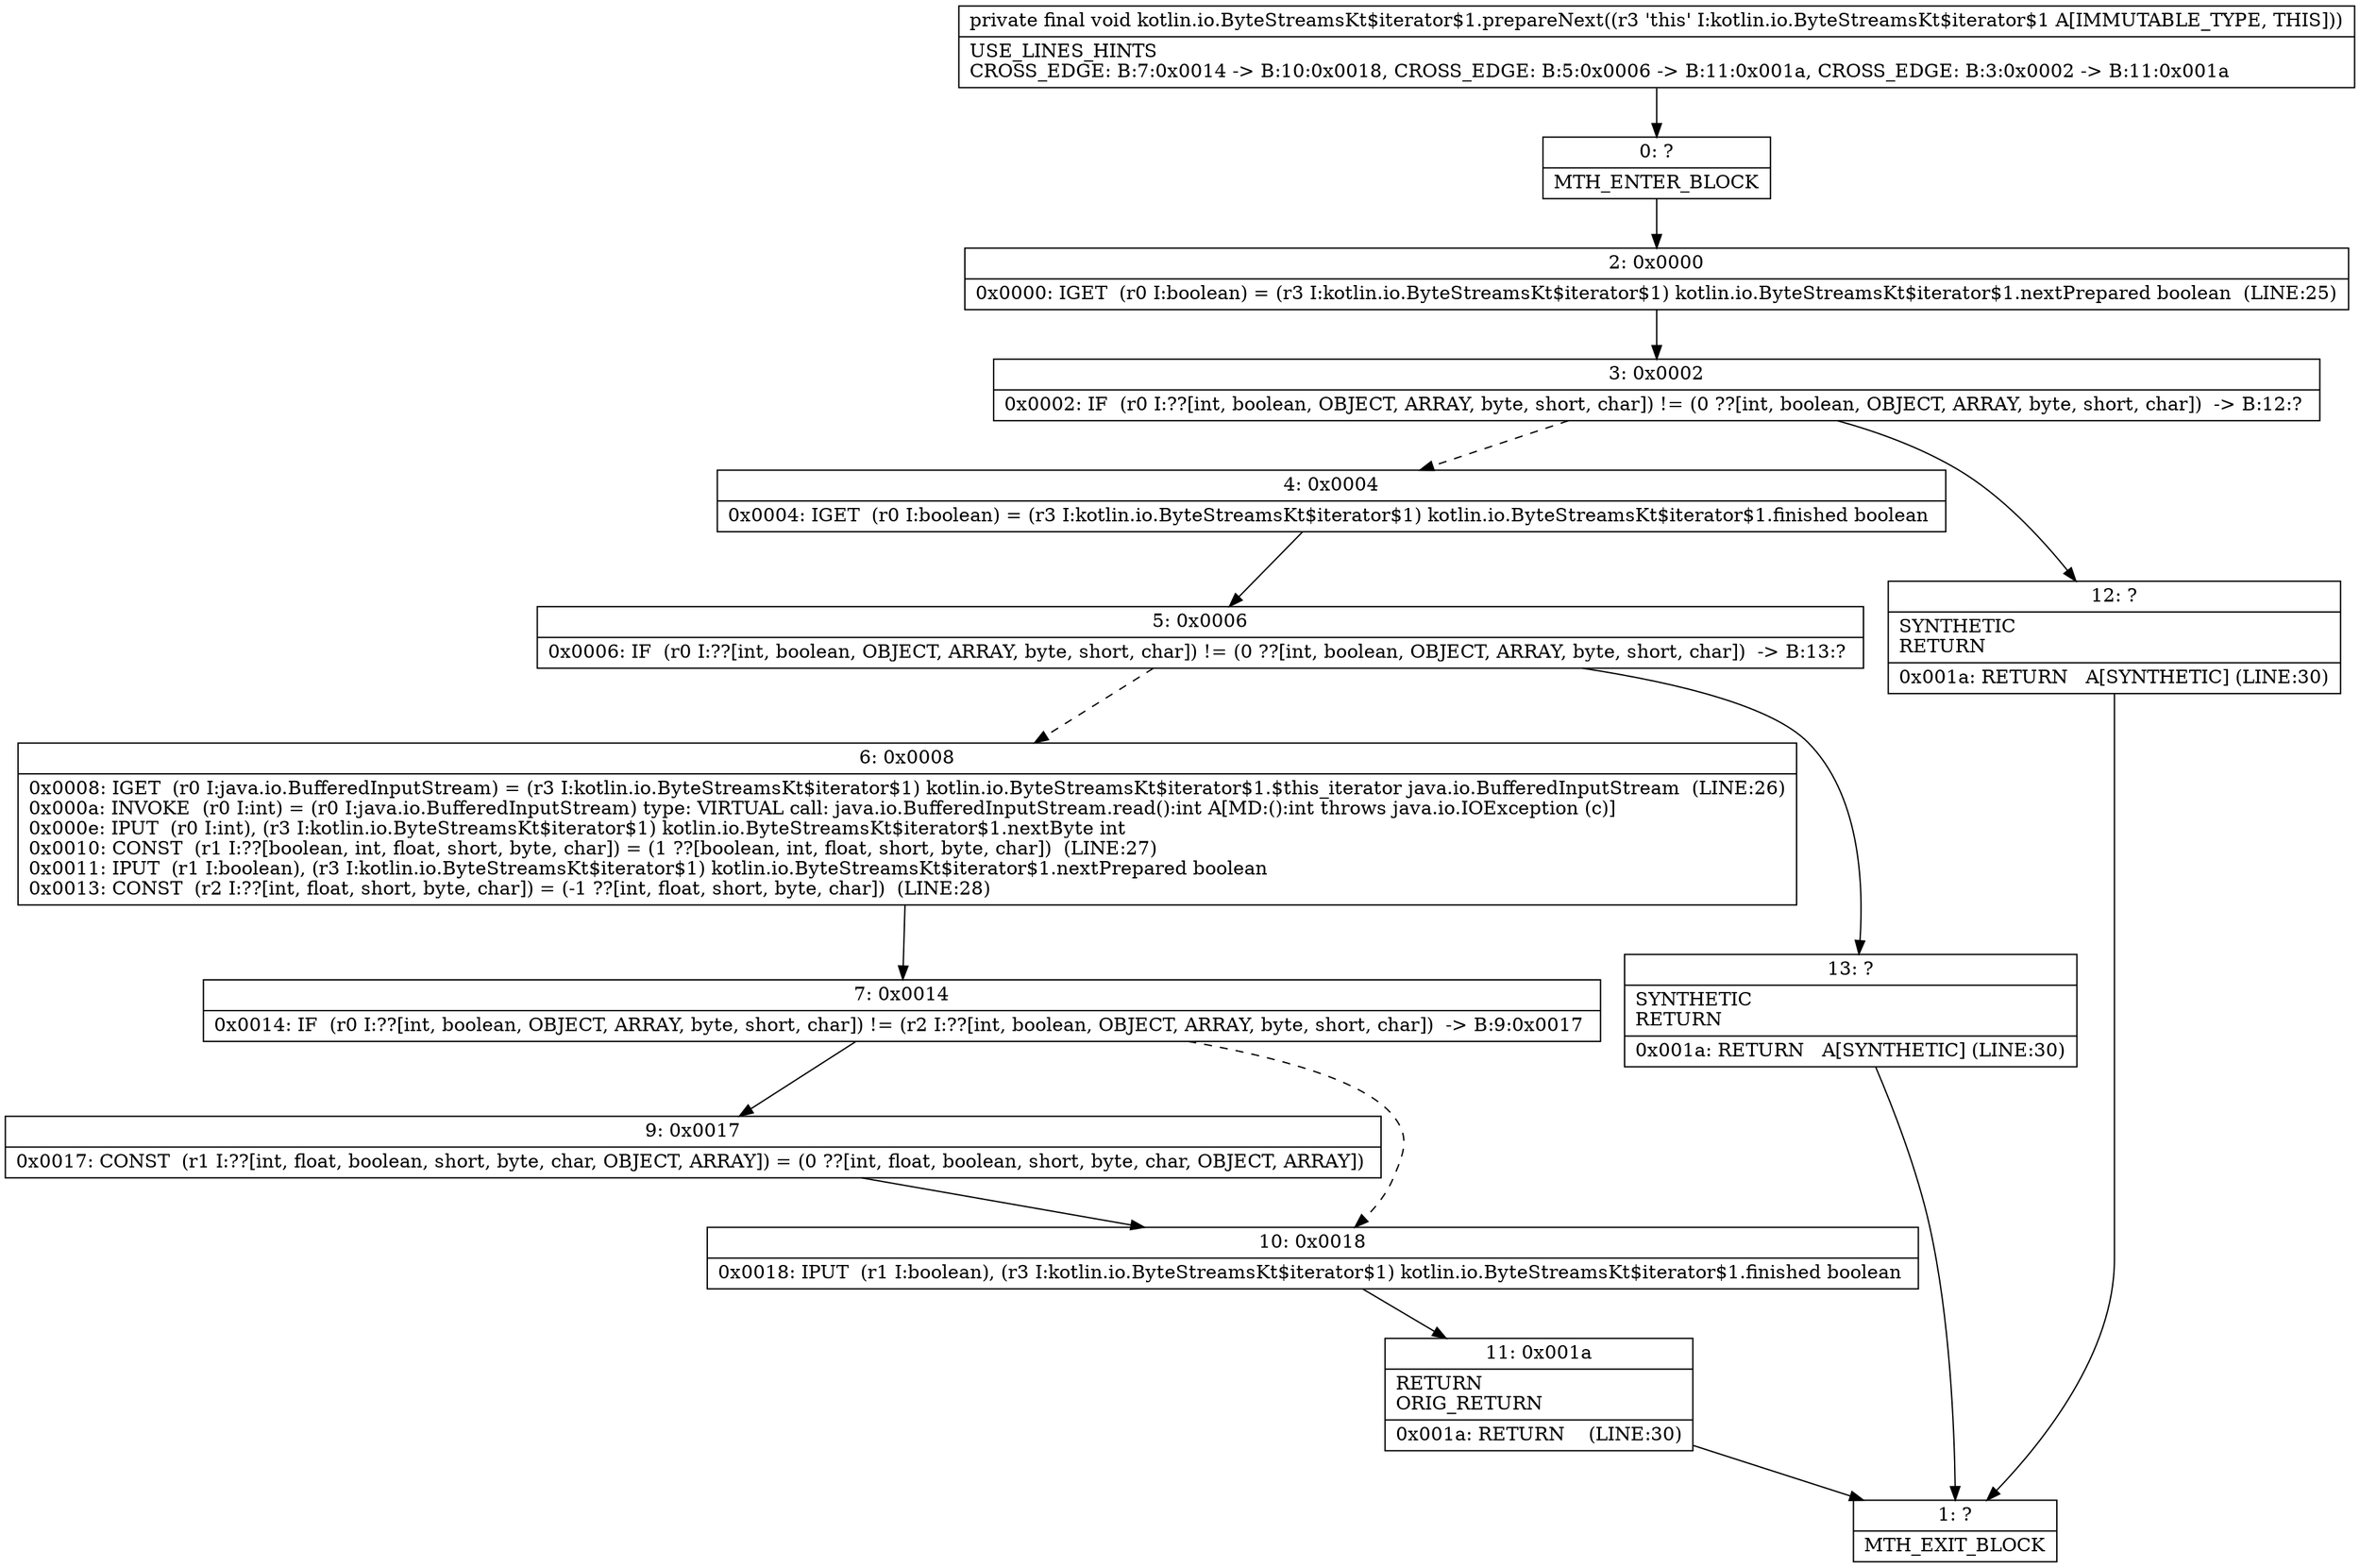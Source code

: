 digraph "CFG forkotlin.io.ByteStreamsKt$iterator$1.prepareNext()V" {
Node_0 [shape=record,label="{0\:\ ?|MTH_ENTER_BLOCK\l}"];
Node_2 [shape=record,label="{2\:\ 0x0000|0x0000: IGET  (r0 I:boolean) = (r3 I:kotlin.io.ByteStreamsKt$iterator$1) kotlin.io.ByteStreamsKt$iterator$1.nextPrepared boolean  (LINE:25)\l}"];
Node_3 [shape=record,label="{3\:\ 0x0002|0x0002: IF  (r0 I:??[int, boolean, OBJECT, ARRAY, byte, short, char]) != (0 ??[int, boolean, OBJECT, ARRAY, byte, short, char])  \-\> B:12:? \l}"];
Node_4 [shape=record,label="{4\:\ 0x0004|0x0004: IGET  (r0 I:boolean) = (r3 I:kotlin.io.ByteStreamsKt$iterator$1) kotlin.io.ByteStreamsKt$iterator$1.finished boolean \l}"];
Node_5 [shape=record,label="{5\:\ 0x0006|0x0006: IF  (r0 I:??[int, boolean, OBJECT, ARRAY, byte, short, char]) != (0 ??[int, boolean, OBJECT, ARRAY, byte, short, char])  \-\> B:13:? \l}"];
Node_6 [shape=record,label="{6\:\ 0x0008|0x0008: IGET  (r0 I:java.io.BufferedInputStream) = (r3 I:kotlin.io.ByteStreamsKt$iterator$1) kotlin.io.ByteStreamsKt$iterator$1.$this_iterator java.io.BufferedInputStream  (LINE:26)\l0x000a: INVOKE  (r0 I:int) = (r0 I:java.io.BufferedInputStream) type: VIRTUAL call: java.io.BufferedInputStream.read():int A[MD:():int throws java.io.IOException (c)]\l0x000e: IPUT  (r0 I:int), (r3 I:kotlin.io.ByteStreamsKt$iterator$1) kotlin.io.ByteStreamsKt$iterator$1.nextByte int \l0x0010: CONST  (r1 I:??[boolean, int, float, short, byte, char]) = (1 ??[boolean, int, float, short, byte, char])  (LINE:27)\l0x0011: IPUT  (r1 I:boolean), (r3 I:kotlin.io.ByteStreamsKt$iterator$1) kotlin.io.ByteStreamsKt$iterator$1.nextPrepared boolean \l0x0013: CONST  (r2 I:??[int, float, short, byte, char]) = (\-1 ??[int, float, short, byte, char])  (LINE:28)\l}"];
Node_7 [shape=record,label="{7\:\ 0x0014|0x0014: IF  (r0 I:??[int, boolean, OBJECT, ARRAY, byte, short, char]) != (r2 I:??[int, boolean, OBJECT, ARRAY, byte, short, char])  \-\> B:9:0x0017 \l}"];
Node_9 [shape=record,label="{9\:\ 0x0017|0x0017: CONST  (r1 I:??[int, float, boolean, short, byte, char, OBJECT, ARRAY]) = (0 ??[int, float, boolean, short, byte, char, OBJECT, ARRAY]) \l}"];
Node_10 [shape=record,label="{10\:\ 0x0018|0x0018: IPUT  (r1 I:boolean), (r3 I:kotlin.io.ByteStreamsKt$iterator$1) kotlin.io.ByteStreamsKt$iterator$1.finished boolean \l}"];
Node_11 [shape=record,label="{11\:\ 0x001a|RETURN\lORIG_RETURN\l|0x001a: RETURN    (LINE:30)\l}"];
Node_1 [shape=record,label="{1\:\ ?|MTH_EXIT_BLOCK\l}"];
Node_13 [shape=record,label="{13\:\ ?|SYNTHETIC\lRETURN\l|0x001a: RETURN   A[SYNTHETIC] (LINE:30)\l}"];
Node_12 [shape=record,label="{12\:\ ?|SYNTHETIC\lRETURN\l|0x001a: RETURN   A[SYNTHETIC] (LINE:30)\l}"];
MethodNode[shape=record,label="{private final void kotlin.io.ByteStreamsKt$iterator$1.prepareNext((r3 'this' I:kotlin.io.ByteStreamsKt$iterator$1 A[IMMUTABLE_TYPE, THIS]))  | USE_LINES_HINTS\lCROSS_EDGE: B:7:0x0014 \-\> B:10:0x0018, CROSS_EDGE: B:5:0x0006 \-\> B:11:0x001a, CROSS_EDGE: B:3:0x0002 \-\> B:11:0x001a\l}"];
MethodNode -> Node_0;Node_0 -> Node_2;
Node_2 -> Node_3;
Node_3 -> Node_4[style=dashed];
Node_3 -> Node_12;
Node_4 -> Node_5;
Node_5 -> Node_6[style=dashed];
Node_5 -> Node_13;
Node_6 -> Node_7;
Node_7 -> Node_9;
Node_7 -> Node_10[style=dashed];
Node_9 -> Node_10;
Node_10 -> Node_11;
Node_11 -> Node_1;
Node_13 -> Node_1;
Node_12 -> Node_1;
}

